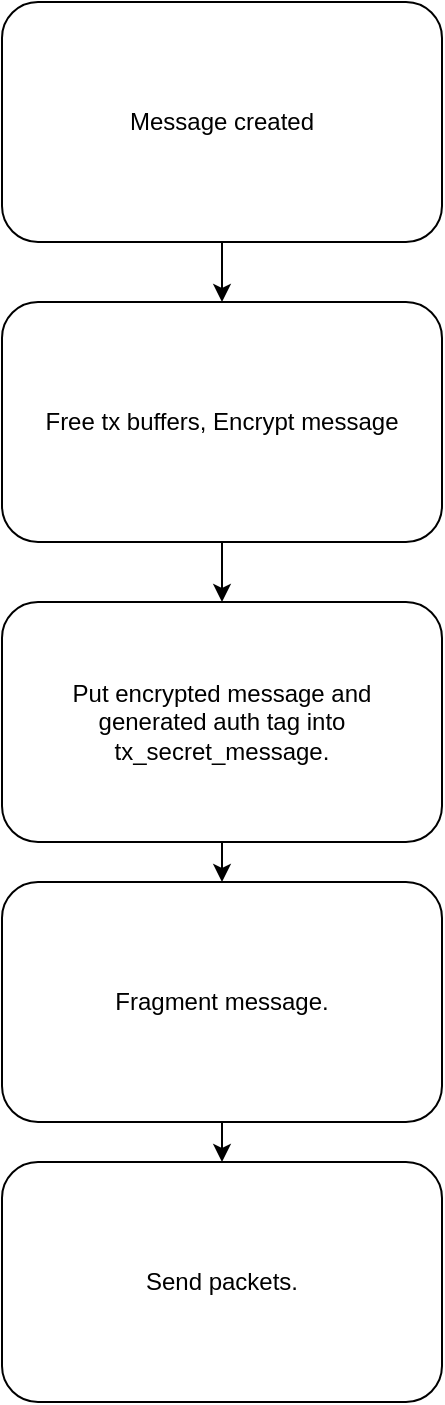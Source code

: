 <mxfile version="20.6.0" type="github">
  <diagram name="Page-1" id="74e2e168-ea6b-b213-b513-2b3c1d86103e">
    <mxGraphModel dx="1018" dy="684" grid="1" gridSize="10" guides="1" tooltips="1" connect="1" arrows="1" fold="1" page="1" pageScale="1" pageWidth="1100" pageHeight="850" background="none" math="0" shadow="0">
      <root>
        <mxCell id="0" />
        <mxCell id="1" parent="0" />
        <mxCell id="i12uHk8np1ZkABKUETxb-8" style="edgeStyle=orthogonalEdgeStyle;rounded=0;orthogonalLoop=1;jettySize=auto;html=1;exitX=0.5;exitY=1;exitDx=0;exitDy=0;entryX=0.5;entryY=0;entryDx=0;entryDy=0;fontSize=12;" edge="1" parent="1" source="i12uHk8np1ZkABKUETxb-2" target="i12uHk8np1ZkABKUETxb-6">
          <mxGeometry relative="1" as="geometry" />
        </mxCell>
        <mxCell id="i12uHk8np1ZkABKUETxb-2" value="" style="rounded=1;whiteSpace=wrap;html=1;fontSize=12;" vertex="1" parent="1">
          <mxGeometry x="60" y="40" width="220" height="120" as="geometry" />
        </mxCell>
        <mxCell id="i12uHk8np1ZkABKUETxb-3" value="Message created" style="text;html=1;strokeColor=none;fillColor=none;align=center;verticalAlign=middle;whiteSpace=wrap;rounded=0;fontSize=12;" vertex="1" parent="1">
          <mxGeometry x="70" y="50" width="200" height="100" as="geometry" />
        </mxCell>
        <mxCell id="i12uHk8np1ZkABKUETxb-11" style="edgeStyle=orthogonalEdgeStyle;rounded=0;orthogonalLoop=1;jettySize=auto;html=1;exitX=0.5;exitY=1;exitDx=0;exitDy=0;entryX=0.5;entryY=0;entryDx=0;entryDy=0;fontSize=12;" edge="1" parent="1" source="i12uHk8np1ZkABKUETxb-6" target="i12uHk8np1ZkABKUETxb-9">
          <mxGeometry relative="1" as="geometry" />
        </mxCell>
        <mxCell id="i12uHk8np1ZkABKUETxb-6" value="" style="rounded=1;whiteSpace=wrap;html=1;fontSize=12;" vertex="1" parent="1">
          <mxGeometry x="60" y="190" width="220" height="120" as="geometry" />
        </mxCell>
        <mxCell id="i12uHk8np1ZkABKUETxb-7" value="Free tx buffers, Encrypt message" style="text;html=1;strokeColor=none;fillColor=none;align=center;verticalAlign=middle;whiteSpace=wrap;rounded=0;fontSize=12;" vertex="1" parent="1">
          <mxGeometry x="70" y="200" width="200" height="100" as="geometry" />
        </mxCell>
        <mxCell id="i12uHk8np1ZkABKUETxb-14" style="edgeStyle=orthogonalEdgeStyle;rounded=0;orthogonalLoop=1;jettySize=auto;html=1;exitX=0.5;exitY=1;exitDx=0;exitDy=0;entryX=0.5;entryY=0;entryDx=0;entryDy=0;fontSize=12;" edge="1" parent="1" source="i12uHk8np1ZkABKUETxb-9" target="i12uHk8np1ZkABKUETxb-12">
          <mxGeometry relative="1" as="geometry" />
        </mxCell>
        <mxCell id="i12uHk8np1ZkABKUETxb-9" value="" style="rounded=1;whiteSpace=wrap;html=1;fontSize=12;" vertex="1" parent="1">
          <mxGeometry x="60" y="340" width="220" height="120" as="geometry" />
        </mxCell>
        <mxCell id="i12uHk8np1ZkABKUETxb-10" value="Put encrypted message and generated auth tag into tx_secret_message." style="text;html=1;strokeColor=none;fillColor=none;align=center;verticalAlign=middle;whiteSpace=wrap;rounded=0;fontSize=12;" vertex="1" parent="1">
          <mxGeometry x="70" y="350" width="200" height="100" as="geometry" />
        </mxCell>
        <mxCell id="i12uHk8np1ZkABKUETxb-17" style="edgeStyle=orthogonalEdgeStyle;rounded=0;orthogonalLoop=1;jettySize=auto;html=1;exitX=0.5;exitY=1;exitDx=0;exitDy=0;entryX=0.5;entryY=0;entryDx=0;entryDy=0;fontSize=12;" edge="1" parent="1" source="i12uHk8np1ZkABKUETxb-12" target="i12uHk8np1ZkABKUETxb-15">
          <mxGeometry relative="1" as="geometry" />
        </mxCell>
        <mxCell id="i12uHk8np1ZkABKUETxb-12" value="" style="rounded=1;whiteSpace=wrap;html=1;fontSize=12;" vertex="1" parent="1">
          <mxGeometry x="60" y="480" width="220" height="120" as="geometry" />
        </mxCell>
        <mxCell id="i12uHk8np1ZkABKUETxb-13" value="Fragment message." style="text;html=1;strokeColor=none;fillColor=none;align=center;verticalAlign=middle;whiteSpace=wrap;rounded=0;fontSize=12;" vertex="1" parent="1">
          <mxGeometry x="70" y="490" width="200" height="100" as="geometry" />
        </mxCell>
        <mxCell id="i12uHk8np1ZkABKUETxb-15" value="" style="rounded=1;whiteSpace=wrap;html=1;fontSize=12;" vertex="1" parent="1">
          <mxGeometry x="60" y="620" width="220" height="120" as="geometry" />
        </mxCell>
        <mxCell id="i12uHk8np1ZkABKUETxb-16" value="Send packets." style="text;html=1;strokeColor=none;fillColor=none;align=center;verticalAlign=middle;whiteSpace=wrap;rounded=0;fontSize=12;" vertex="1" parent="1">
          <mxGeometry x="70" y="630" width="200" height="100" as="geometry" />
        </mxCell>
      </root>
    </mxGraphModel>
  </diagram>
</mxfile>
